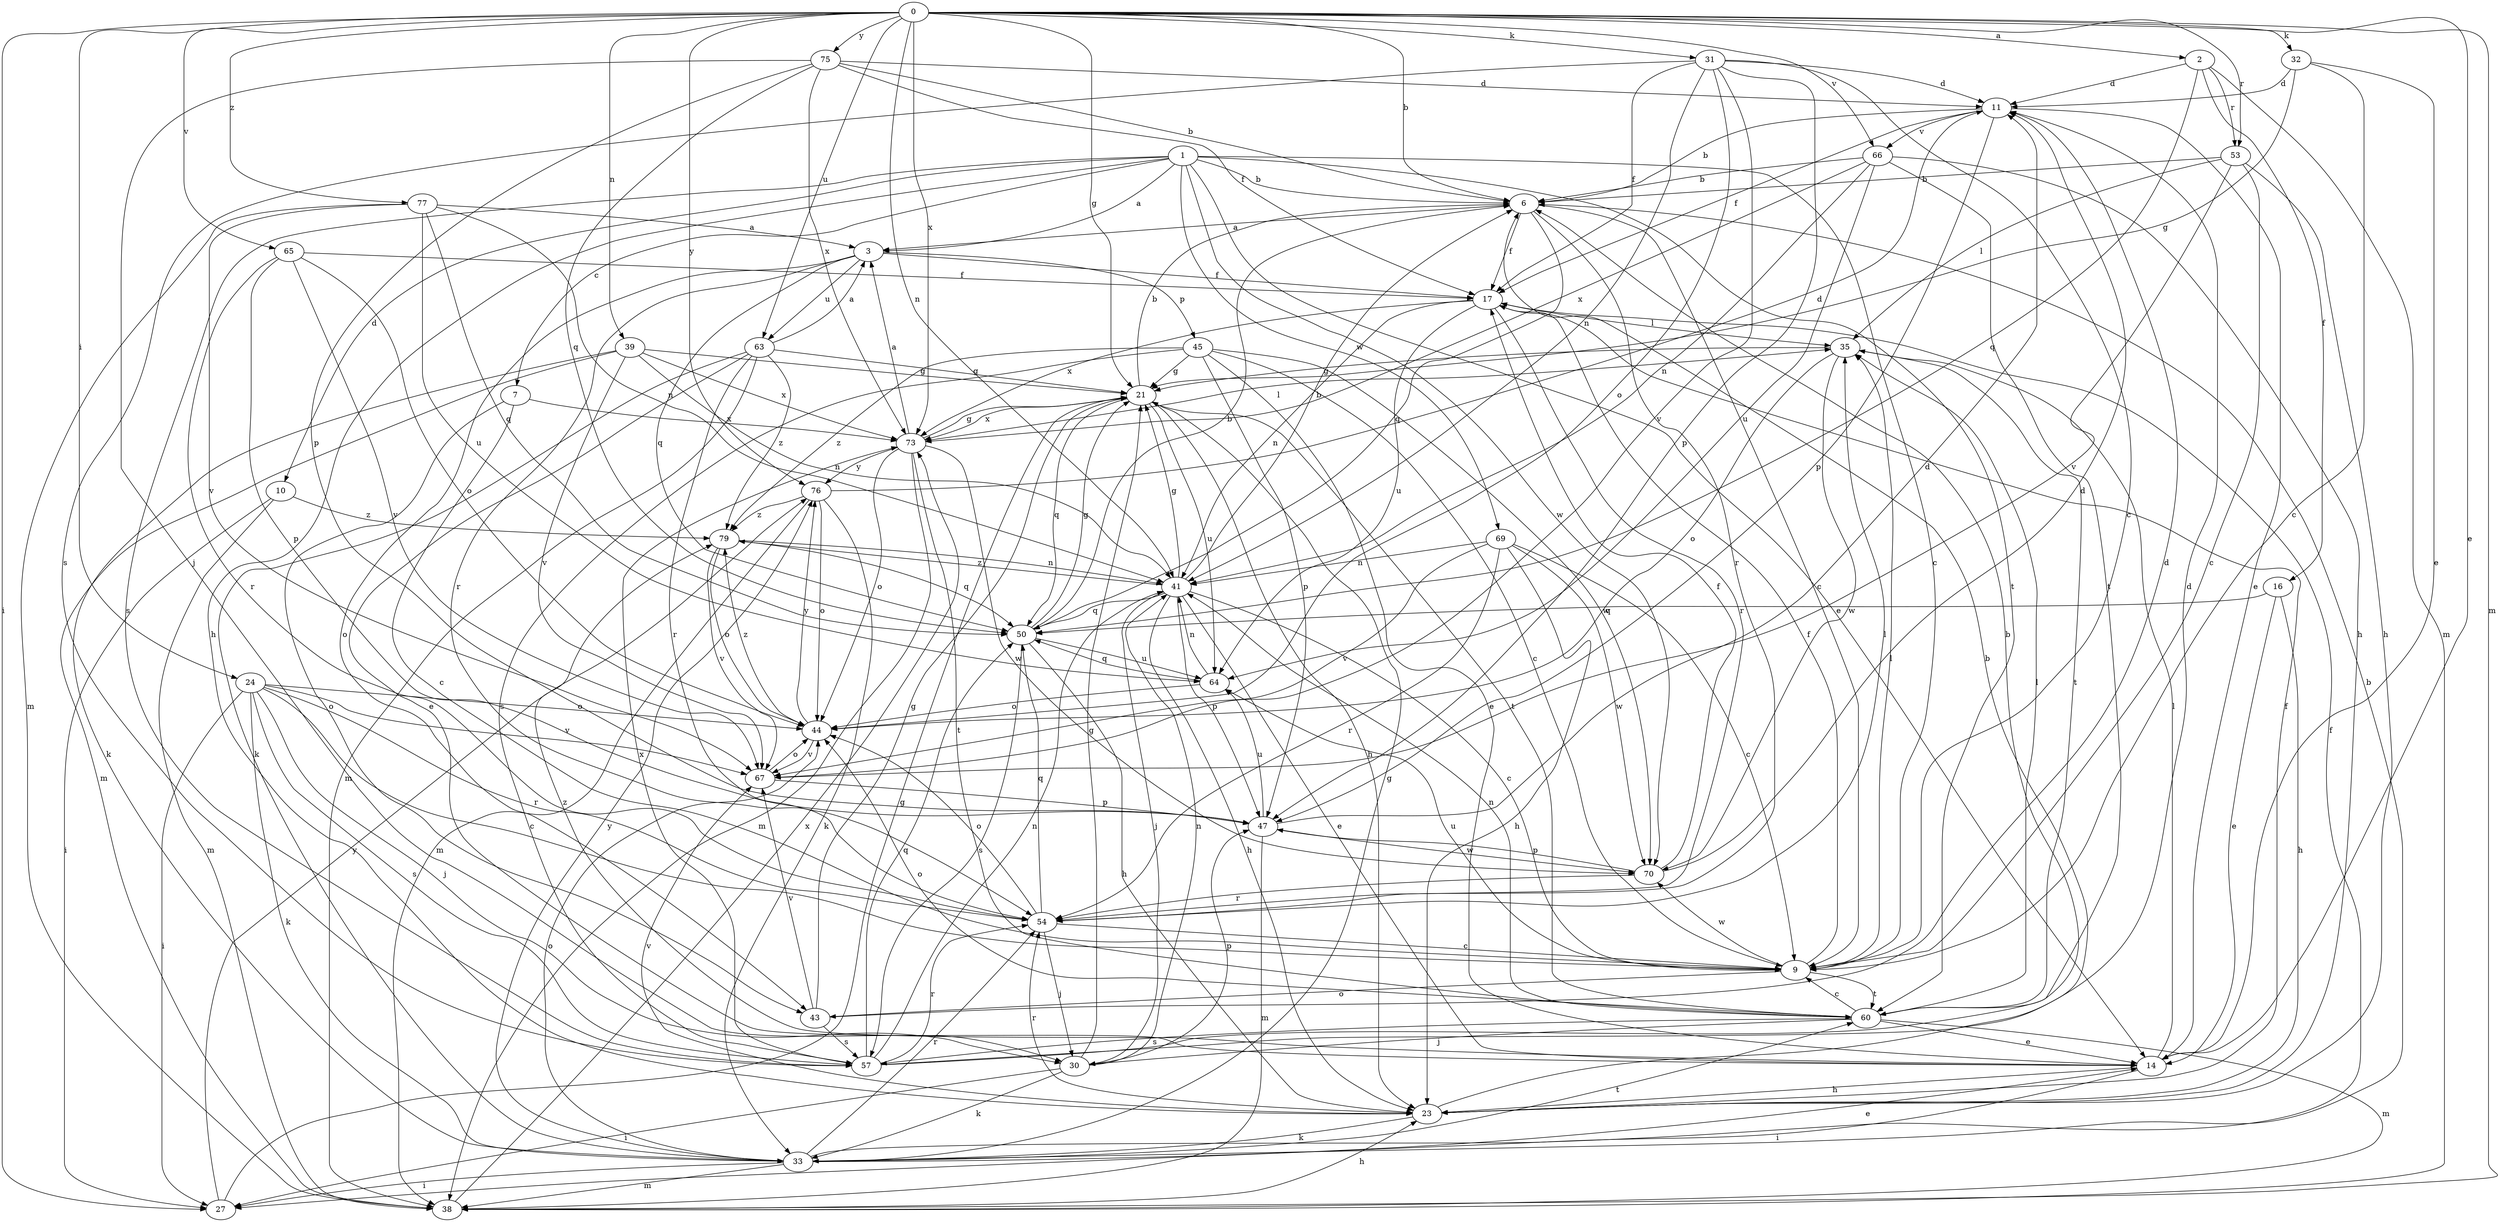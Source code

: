 strict digraph  {
0;
1;
2;
3;
6;
7;
9;
10;
11;
14;
16;
17;
21;
23;
24;
27;
30;
31;
32;
33;
35;
38;
39;
41;
43;
44;
45;
47;
50;
53;
54;
57;
60;
63;
64;
65;
66;
67;
69;
70;
73;
75;
76;
77;
79;
0 -> 2  [label=a];
0 -> 6  [label=b];
0 -> 14  [label=e];
0 -> 21  [label=g];
0 -> 24  [label=i];
0 -> 27  [label=i];
0 -> 31  [label=k];
0 -> 32  [label=k];
0 -> 38  [label=m];
0 -> 39  [label=n];
0 -> 41  [label=n];
0 -> 53  [label=r];
0 -> 63  [label=u];
0 -> 65  [label=v];
0 -> 66  [label=v];
0 -> 73  [label=x];
0 -> 75  [label=y];
0 -> 76  [label=y];
0 -> 77  [label=z];
1 -> 3  [label=a];
1 -> 6  [label=b];
1 -> 7  [label=c];
1 -> 9  [label=c];
1 -> 10  [label=d];
1 -> 14  [label=e];
1 -> 23  [label=h];
1 -> 57  [label=s];
1 -> 60  [label=t];
1 -> 69  [label=w];
1 -> 70  [label=w];
2 -> 11  [label=d];
2 -> 16  [label=f];
2 -> 38  [label=m];
2 -> 50  [label=q];
2 -> 53  [label=r];
3 -> 17  [label=f];
3 -> 43  [label=o];
3 -> 45  [label=p];
3 -> 50  [label=q];
3 -> 54  [label=r];
3 -> 63  [label=u];
6 -> 3  [label=a];
6 -> 9  [label=c];
6 -> 17  [label=f];
6 -> 50  [label=q];
6 -> 54  [label=r];
7 -> 9  [label=c];
7 -> 43  [label=o];
7 -> 73  [label=x];
9 -> 17  [label=f];
9 -> 35  [label=l];
9 -> 43  [label=o];
9 -> 60  [label=t];
9 -> 64  [label=u];
9 -> 70  [label=w];
10 -> 27  [label=i];
10 -> 38  [label=m];
10 -> 79  [label=z];
11 -> 6  [label=b];
11 -> 14  [label=e];
11 -> 17  [label=f];
11 -> 47  [label=p];
11 -> 66  [label=v];
14 -> 23  [label=h];
14 -> 27  [label=i];
14 -> 35  [label=l];
14 -> 79  [label=z];
16 -> 14  [label=e];
16 -> 23  [label=h];
16 -> 50  [label=q];
17 -> 35  [label=l];
17 -> 41  [label=n];
17 -> 54  [label=r];
17 -> 64  [label=u];
17 -> 73  [label=x];
21 -> 6  [label=b];
21 -> 23  [label=h];
21 -> 50  [label=q];
21 -> 60  [label=t];
21 -> 64  [label=u];
21 -> 73  [label=x];
23 -> 6  [label=b];
23 -> 17  [label=f];
23 -> 33  [label=k];
23 -> 54  [label=r];
23 -> 67  [label=v];
24 -> 9  [label=c];
24 -> 27  [label=i];
24 -> 30  [label=j];
24 -> 33  [label=k];
24 -> 44  [label=o];
24 -> 54  [label=r];
24 -> 57  [label=s];
24 -> 67  [label=v];
27 -> 21  [label=g];
27 -> 76  [label=y];
30 -> 21  [label=g];
30 -> 27  [label=i];
30 -> 33  [label=k];
30 -> 41  [label=n];
30 -> 47  [label=p];
31 -> 9  [label=c];
31 -> 11  [label=d];
31 -> 17  [label=f];
31 -> 41  [label=n];
31 -> 44  [label=o];
31 -> 47  [label=p];
31 -> 57  [label=s];
31 -> 67  [label=v];
32 -> 9  [label=c];
32 -> 11  [label=d];
32 -> 14  [label=e];
32 -> 21  [label=g];
33 -> 6  [label=b];
33 -> 14  [label=e];
33 -> 17  [label=f];
33 -> 21  [label=g];
33 -> 27  [label=i];
33 -> 38  [label=m];
33 -> 44  [label=o];
33 -> 54  [label=r];
33 -> 60  [label=t];
33 -> 76  [label=y];
35 -> 21  [label=g];
35 -> 44  [label=o];
35 -> 60  [label=t];
35 -> 70  [label=w];
38 -> 23  [label=h];
38 -> 73  [label=x];
39 -> 21  [label=g];
39 -> 33  [label=k];
39 -> 38  [label=m];
39 -> 41  [label=n];
39 -> 67  [label=v];
39 -> 73  [label=x];
41 -> 6  [label=b];
41 -> 9  [label=c];
41 -> 14  [label=e];
41 -> 21  [label=g];
41 -> 23  [label=h];
41 -> 30  [label=j];
41 -> 47  [label=p];
41 -> 50  [label=q];
41 -> 79  [label=z];
43 -> 11  [label=d];
43 -> 21  [label=g];
43 -> 57  [label=s];
43 -> 67  [label=v];
44 -> 67  [label=v];
44 -> 76  [label=y];
44 -> 79  [label=z];
45 -> 9  [label=c];
45 -> 14  [label=e];
45 -> 21  [label=g];
45 -> 47  [label=p];
45 -> 57  [label=s];
45 -> 70  [label=w];
45 -> 79  [label=z];
47 -> 11  [label=d];
47 -> 38  [label=m];
47 -> 64  [label=u];
47 -> 70  [label=w];
50 -> 6  [label=b];
50 -> 21  [label=g];
50 -> 23  [label=h];
50 -> 57  [label=s];
50 -> 64  [label=u];
53 -> 6  [label=b];
53 -> 9  [label=c];
53 -> 23  [label=h];
53 -> 35  [label=l];
53 -> 67  [label=v];
54 -> 9  [label=c];
54 -> 30  [label=j];
54 -> 35  [label=l];
54 -> 44  [label=o];
54 -> 50  [label=q];
57 -> 6  [label=b];
57 -> 11  [label=d];
57 -> 41  [label=n];
57 -> 50  [label=q];
57 -> 54  [label=r];
57 -> 73  [label=x];
60 -> 9  [label=c];
60 -> 14  [label=e];
60 -> 30  [label=j];
60 -> 35  [label=l];
60 -> 38  [label=m];
60 -> 41  [label=n];
60 -> 44  [label=o];
60 -> 57  [label=s];
63 -> 3  [label=a];
63 -> 14  [label=e];
63 -> 21  [label=g];
63 -> 33  [label=k];
63 -> 38  [label=m];
63 -> 54  [label=r];
63 -> 79  [label=z];
64 -> 41  [label=n];
64 -> 44  [label=o];
64 -> 50  [label=q];
65 -> 17  [label=f];
65 -> 44  [label=o];
65 -> 47  [label=p];
65 -> 54  [label=r];
65 -> 67  [label=v];
66 -> 6  [label=b];
66 -> 23  [label=h];
66 -> 41  [label=n];
66 -> 60  [label=t];
66 -> 64  [label=u];
66 -> 73  [label=x];
67 -> 44  [label=o];
67 -> 47  [label=p];
69 -> 9  [label=c];
69 -> 23  [label=h];
69 -> 41  [label=n];
69 -> 54  [label=r];
69 -> 67  [label=v];
69 -> 70  [label=w];
70 -> 11  [label=d];
70 -> 17  [label=f];
70 -> 47  [label=p];
70 -> 54  [label=r];
73 -> 3  [label=a];
73 -> 21  [label=g];
73 -> 35  [label=l];
73 -> 38  [label=m];
73 -> 44  [label=o];
73 -> 60  [label=t];
73 -> 70  [label=w];
73 -> 76  [label=y];
75 -> 6  [label=b];
75 -> 11  [label=d];
75 -> 17  [label=f];
75 -> 30  [label=j];
75 -> 47  [label=p];
75 -> 50  [label=q];
75 -> 73  [label=x];
76 -> 11  [label=d];
76 -> 33  [label=k];
76 -> 38  [label=m];
76 -> 44  [label=o];
76 -> 79  [label=z];
77 -> 3  [label=a];
77 -> 38  [label=m];
77 -> 41  [label=n];
77 -> 50  [label=q];
77 -> 64  [label=u];
77 -> 67  [label=v];
79 -> 41  [label=n];
79 -> 44  [label=o];
79 -> 50  [label=q];
79 -> 67  [label=v];
}
